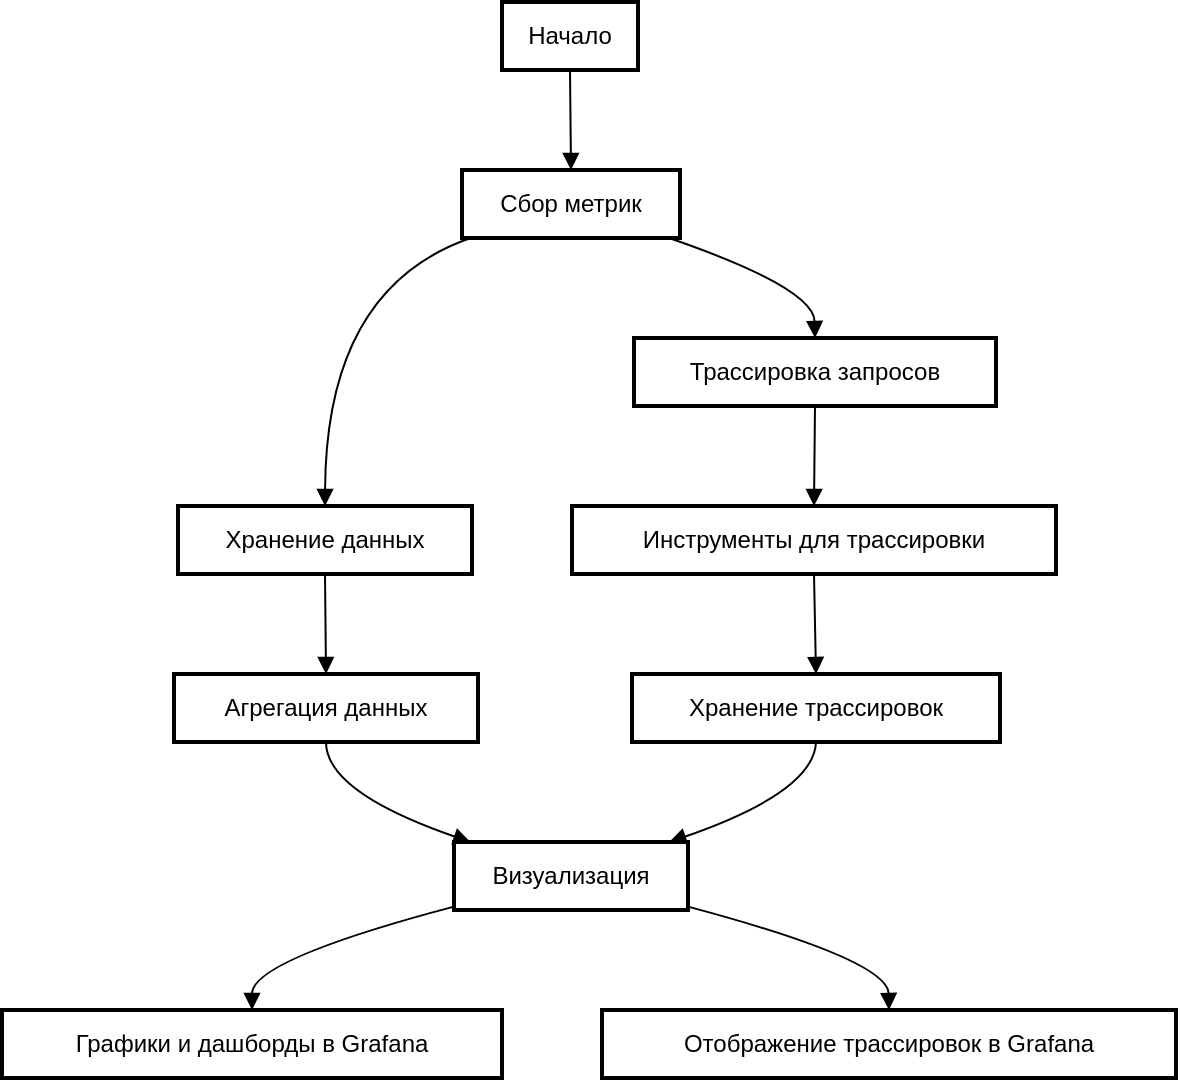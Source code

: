 <mxfile version="24.7.12">
  <diagram name="Страница — 1" id="0p9RF2V-SqUkqDqcjUSr">
    <mxGraphModel>
      <root>
        <mxCell id="0" />
        <mxCell id="1" parent="0" />
        <mxCell id="2" value="Начало" style="whiteSpace=wrap;strokeWidth=2;" vertex="1" parent="1">
          <mxGeometry x="250" width="68" height="34" as="geometry" />
        </mxCell>
        <mxCell id="3" value="Сбор метрик" style="whiteSpace=wrap;strokeWidth=2;" vertex="1" parent="1">
          <mxGeometry x="230" y="84" width="109" height="34" as="geometry" />
        </mxCell>
        <mxCell id="4" value="Хранение данных" style="whiteSpace=wrap;strokeWidth=2;" vertex="1" parent="1">
          <mxGeometry x="88" y="252" width="147" height="34" as="geometry" />
        </mxCell>
        <mxCell id="5" value="Агрегация данных" style="whiteSpace=wrap;strokeWidth=2;" vertex="1" parent="1">
          <mxGeometry x="86" y="336" width="152" height="34" as="geometry" />
        </mxCell>
        <mxCell id="6" value="Визуализация" style="whiteSpace=wrap;strokeWidth=2;" vertex="1" parent="1">
          <mxGeometry x="226" y="420" width="117" height="34" as="geometry" />
        </mxCell>
        <mxCell id="7" value="Графики и дашборды в Grafana" style="whiteSpace=wrap;strokeWidth=2;" vertex="1" parent="1">
          <mxGeometry y="504" width="250" height="34" as="geometry" />
        </mxCell>
        <mxCell id="8" value="Трассировка запросов" style="whiteSpace=wrap;strokeWidth=2;" vertex="1" parent="1">
          <mxGeometry x="316" y="168" width="181" height="34" as="geometry" />
        </mxCell>
        <mxCell id="9" value="Инструменты для трассировки" style="whiteSpace=wrap;strokeWidth=2;" vertex="1" parent="1">
          <mxGeometry x="285" y="252" width="242" height="34" as="geometry" />
        </mxCell>
        <mxCell id="10" value="Хранение трассировок" style="whiteSpace=wrap;strokeWidth=2;" vertex="1" parent="1">
          <mxGeometry x="315" y="336" width="184" height="34" as="geometry" />
        </mxCell>
        <mxCell id="11" value="Отображение трассировок в Grafana" style="whiteSpace=wrap;strokeWidth=2;" vertex="1" parent="1">
          <mxGeometry x="300" y="504" width="287" height="34" as="geometry" />
        </mxCell>
        <mxCell id="12" value="" style="curved=1;startArrow=none;endArrow=block;exitX=0.5;exitY=1;entryX=0.5;entryY=0;" edge="1" parent="1" source="2" target="3">
          <mxGeometry relative="1" as="geometry">
            <Array as="points" />
          </mxGeometry>
        </mxCell>
        <mxCell id="13" value="" style="curved=1;startArrow=none;endArrow=block;exitX=0.04;exitY=1;entryX=0.5;entryY=0;" edge="1" parent="1" source="3" target="4">
          <mxGeometry relative="1" as="geometry">
            <Array as="points">
              <mxPoint x="162" y="143" />
            </Array>
          </mxGeometry>
        </mxCell>
        <mxCell id="14" value="" style="curved=1;startArrow=none;endArrow=block;exitX=0.5;exitY=1;entryX=0.5;entryY=0;" edge="1" parent="1" source="4" target="5">
          <mxGeometry relative="1" as="geometry">
            <Array as="points" />
          </mxGeometry>
        </mxCell>
        <mxCell id="15" value="" style="curved=1;startArrow=none;endArrow=block;exitX=0.5;exitY=1;entryX=0.07;entryY=0;" edge="1" parent="1" source="5" target="6">
          <mxGeometry relative="1" as="geometry">
            <Array as="points">
              <mxPoint x="162" y="395" />
            </Array>
          </mxGeometry>
        </mxCell>
        <mxCell id="16" value="" style="curved=1;startArrow=none;endArrow=block;exitX=0;exitY=0.95;entryX=0.5;entryY=0;" edge="1" parent="1" source="6" target="7">
          <mxGeometry relative="1" as="geometry">
            <Array as="points">
              <mxPoint x="125" y="479" />
            </Array>
          </mxGeometry>
        </mxCell>
        <mxCell id="17" value="" style="curved=1;startArrow=none;endArrow=block;exitX=0.95;exitY=1;entryX=0.5;entryY=0;" edge="1" parent="1" source="3" target="8">
          <mxGeometry relative="1" as="geometry">
            <Array as="points">
              <mxPoint x="406" y="143" />
            </Array>
          </mxGeometry>
        </mxCell>
        <mxCell id="18" value="" style="curved=1;startArrow=none;endArrow=block;exitX=0.5;exitY=1;entryX=0.5;entryY=0;" edge="1" parent="1" source="8" target="9">
          <mxGeometry relative="1" as="geometry">
            <Array as="points" />
          </mxGeometry>
        </mxCell>
        <mxCell id="19" value="" style="curved=1;startArrow=none;endArrow=block;exitX=0.5;exitY=1;entryX=0.5;entryY=0;" edge="1" parent="1" source="9" target="10">
          <mxGeometry relative="1" as="geometry">
            <Array as="points" />
          </mxGeometry>
        </mxCell>
        <mxCell id="20" value="" style="curved=1;startArrow=none;endArrow=block;exitX=0.5;exitY=1;entryX=0.92;entryY=0;" edge="1" parent="1" source="10" target="6">
          <mxGeometry relative="1" as="geometry">
            <Array as="points">
              <mxPoint x="406" y="395" />
            </Array>
          </mxGeometry>
        </mxCell>
        <mxCell id="21" value="" style="curved=1;startArrow=none;endArrow=block;exitX=1;exitY=0.95;entryX=0.5;entryY=0;" edge="1" parent="1" source="6" target="11">
          <mxGeometry relative="1" as="geometry">
            <Array as="points">
              <mxPoint x="443" y="479" />
            </Array>
          </mxGeometry>
        </mxCell>
      </root>
    </mxGraphModel>
  </diagram>
</mxfile>
